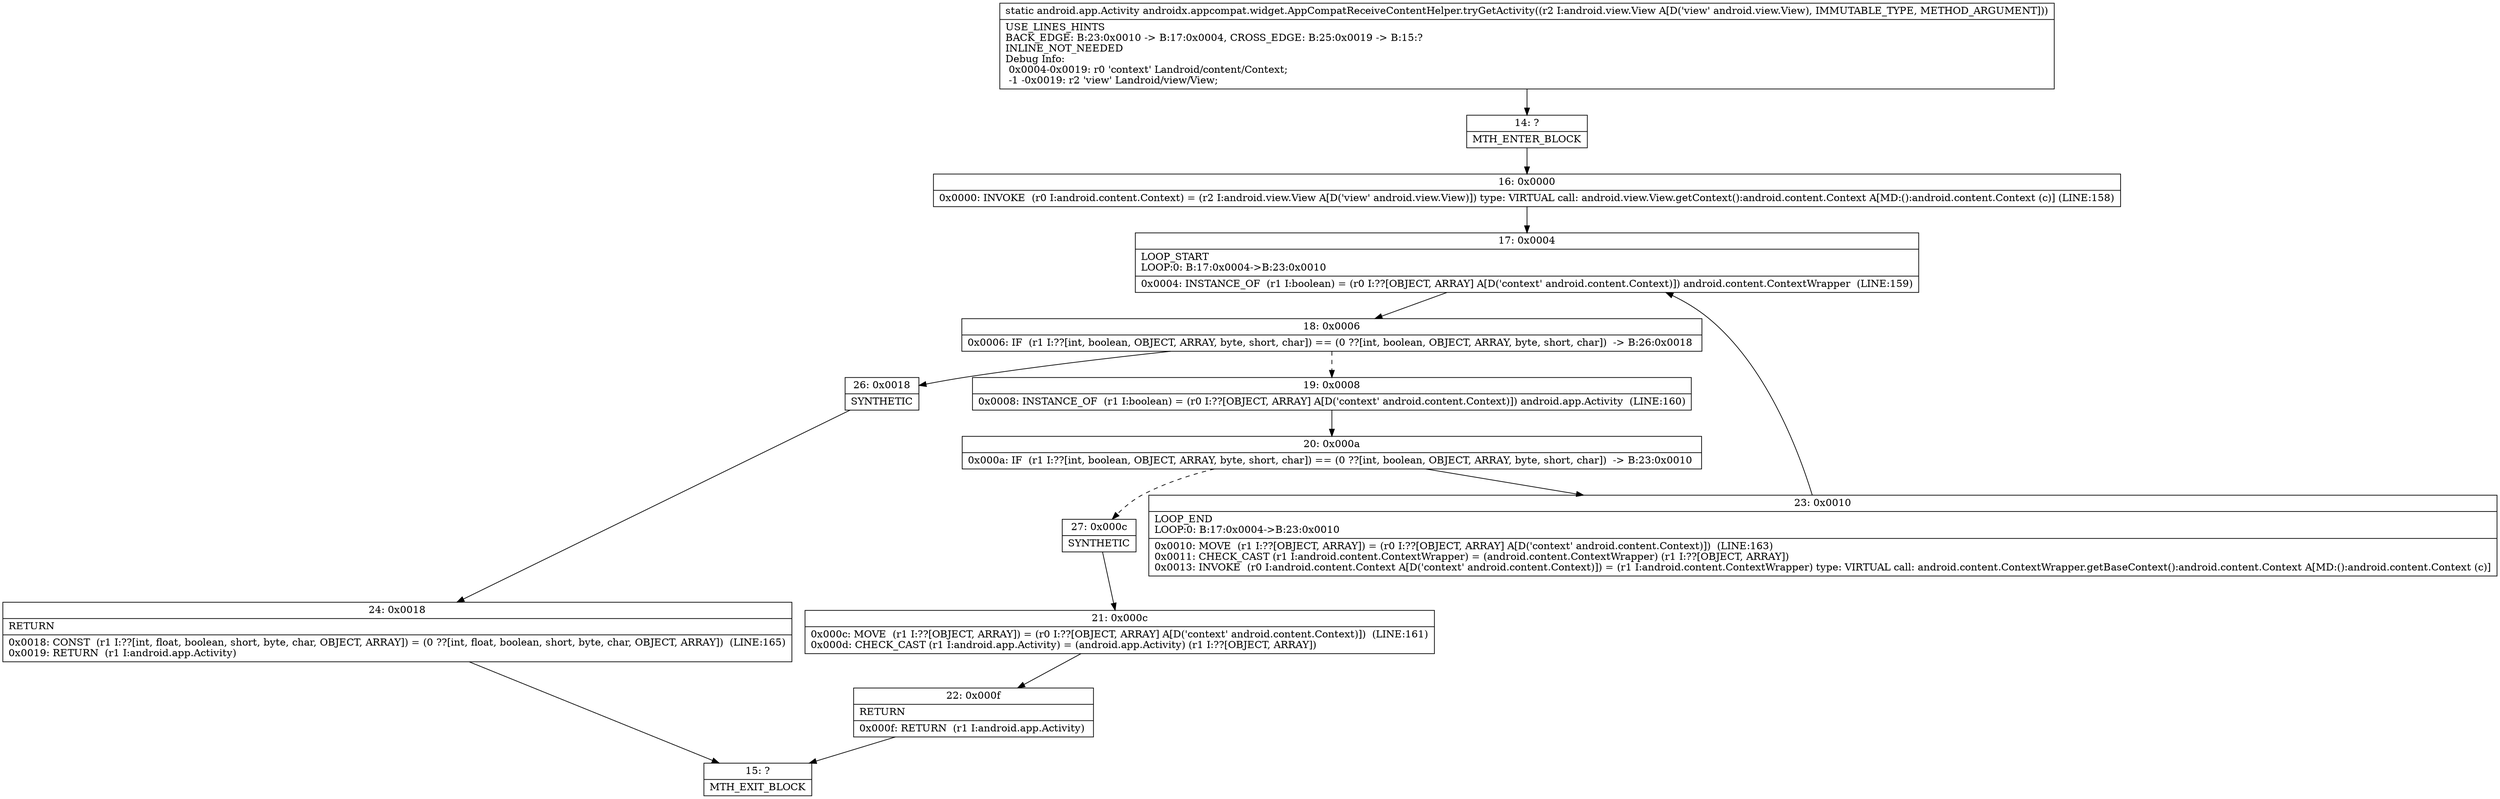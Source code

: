 digraph "CFG forandroidx.appcompat.widget.AppCompatReceiveContentHelper.tryGetActivity(Landroid\/view\/View;)Landroid\/app\/Activity;" {
Node_14 [shape=record,label="{14\:\ ?|MTH_ENTER_BLOCK\l}"];
Node_16 [shape=record,label="{16\:\ 0x0000|0x0000: INVOKE  (r0 I:android.content.Context) = (r2 I:android.view.View A[D('view' android.view.View)]) type: VIRTUAL call: android.view.View.getContext():android.content.Context A[MD:():android.content.Context (c)] (LINE:158)\l}"];
Node_17 [shape=record,label="{17\:\ 0x0004|LOOP_START\lLOOP:0: B:17:0x0004\-\>B:23:0x0010\l|0x0004: INSTANCE_OF  (r1 I:boolean) = (r0 I:??[OBJECT, ARRAY] A[D('context' android.content.Context)]) android.content.ContextWrapper  (LINE:159)\l}"];
Node_18 [shape=record,label="{18\:\ 0x0006|0x0006: IF  (r1 I:??[int, boolean, OBJECT, ARRAY, byte, short, char]) == (0 ??[int, boolean, OBJECT, ARRAY, byte, short, char])  \-\> B:26:0x0018 \l}"];
Node_19 [shape=record,label="{19\:\ 0x0008|0x0008: INSTANCE_OF  (r1 I:boolean) = (r0 I:??[OBJECT, ARRAY] A[D('context' android.content.Context)]) android.app.Activity  (LINE:160)\l}"];
Node_20 [shape=record,label="{20\:\ 0x000a|0x000a: IF  (r1 I:??[int, boolean, OBJECT, ARRAY, byte, short, char]) == (0 ??[int, boolean, OBJECT, ARRAY, byte, short, char])  \-\> B:23:0x0010 \l}"];
Node_23 [shape=record,label="{23\:\ 0x0010|LOOP_END\lLOOP:0: B:17:0x0004\-\>B:23:0x0010\l|0x0010: MOVE  (r1 I:??[OBJECT, ARRAY]) = (r0 I:??[OBJECT, ARRAY] A[D('context' android.content.Context)])  (LINE:163)\l0x0011: CHECK_CAST (r1 I:android.content.ContextWrapper) = (android.content.ContextWrapper) (r1 I:??[OBJECT, ARRAY]) \l0x0013: INVOKE  (r0 I:android.content.Context A[D('context' android.content.Context)]) = (r1 I:android.content.ContextWrapper) type: VIRTUAL call: android.content.ContextWrapper.getBaseContext():android.content.Context A[MD:():android.content.Context (c)]\l}"];
Node_27 [shape=record,label="{27\:\ 0x000c|SYNTHETIC\l}"];
Node_21 [shape=record,label="{21\:\ 0x000c|0x000c: MOVE  (r1 I:??[OBJECT, ARRAY]) = (r0 I:??[OBJECT, ARRAY] A[D('context' android.content.Context)])  (LINE:161)\l0x000d: CHECK_CAST (r1 I:android.app.Activity) = (android.app.Activity) (r1 I:??[OBJECT, ARRAY]) \l}"];
Node_22 [shape=record,label="{22\:\ 0x000f|RETURN\l|0x000f: RETURN  (r1 I:android.app.Activity) \l}"];
Node_15 [shape=record,label="{15\:\ ?|MTH_EXIT_BLOCK\l}"];
Node_26 [shape=record,label="{26\:\ 0x0018|SYNTHETIC\l}"];
Node_24 [shape=record,label="{24\:\ 0x0018|RETURN\l|0x0018: CONST  (r1 I:??[int, float, boolean, short, byte, char, OBJECT, ARRAY]) = (0 ??[int, float, boolean, short, byte, char, OBJECT, ARRAY])  (LINE:165)\l0x0019: RETURN  (r1 I:android.app.Activity) \l}"];
MethodNode[shape=record,label="{static android.app.Activity androidx.appcompat.widget.AppCompatReceiveContentHelper.tryGetActivity((r2 I:android.view.View A[D('view' android.view.View), IMMUTABLE_TYPE, METHOD_ARGUMENT]))  | USE_LINES_HINTS\lBACK_EDGE: B:23:0x0010 \-\> B:17:0x0004, CROSS_EDGE: B:25:0x0019 \-\> B:15:?\lINLINE_NOT_NEEDED\lDebug Info:\l  0x0004\-0x0019: r0 'context' Landroid\/content\/Context;\l  \-1 \-0x0019: r2 'view' Landroid\/view\/View;\l}"];
MethodNode -> Node_14;Node_14 -> Node_16;
Node_16 -> Node_17;
Node_17 -> Node_18;
Node_18 -> Node_19[style=dashed];
Node_18 -> Node_26;
Node_19 -> Node_20;
Node_20 -> Node_23;
Node_20 -> Node_27[style=dashed];
Node_23 -> Node_17;
Node_27 -> Node_21;
Node_21 -> Node_22;
Node_22 -> Node_15;
Node_26 -> Node_24;
Node_24 -> Node_15;
}

